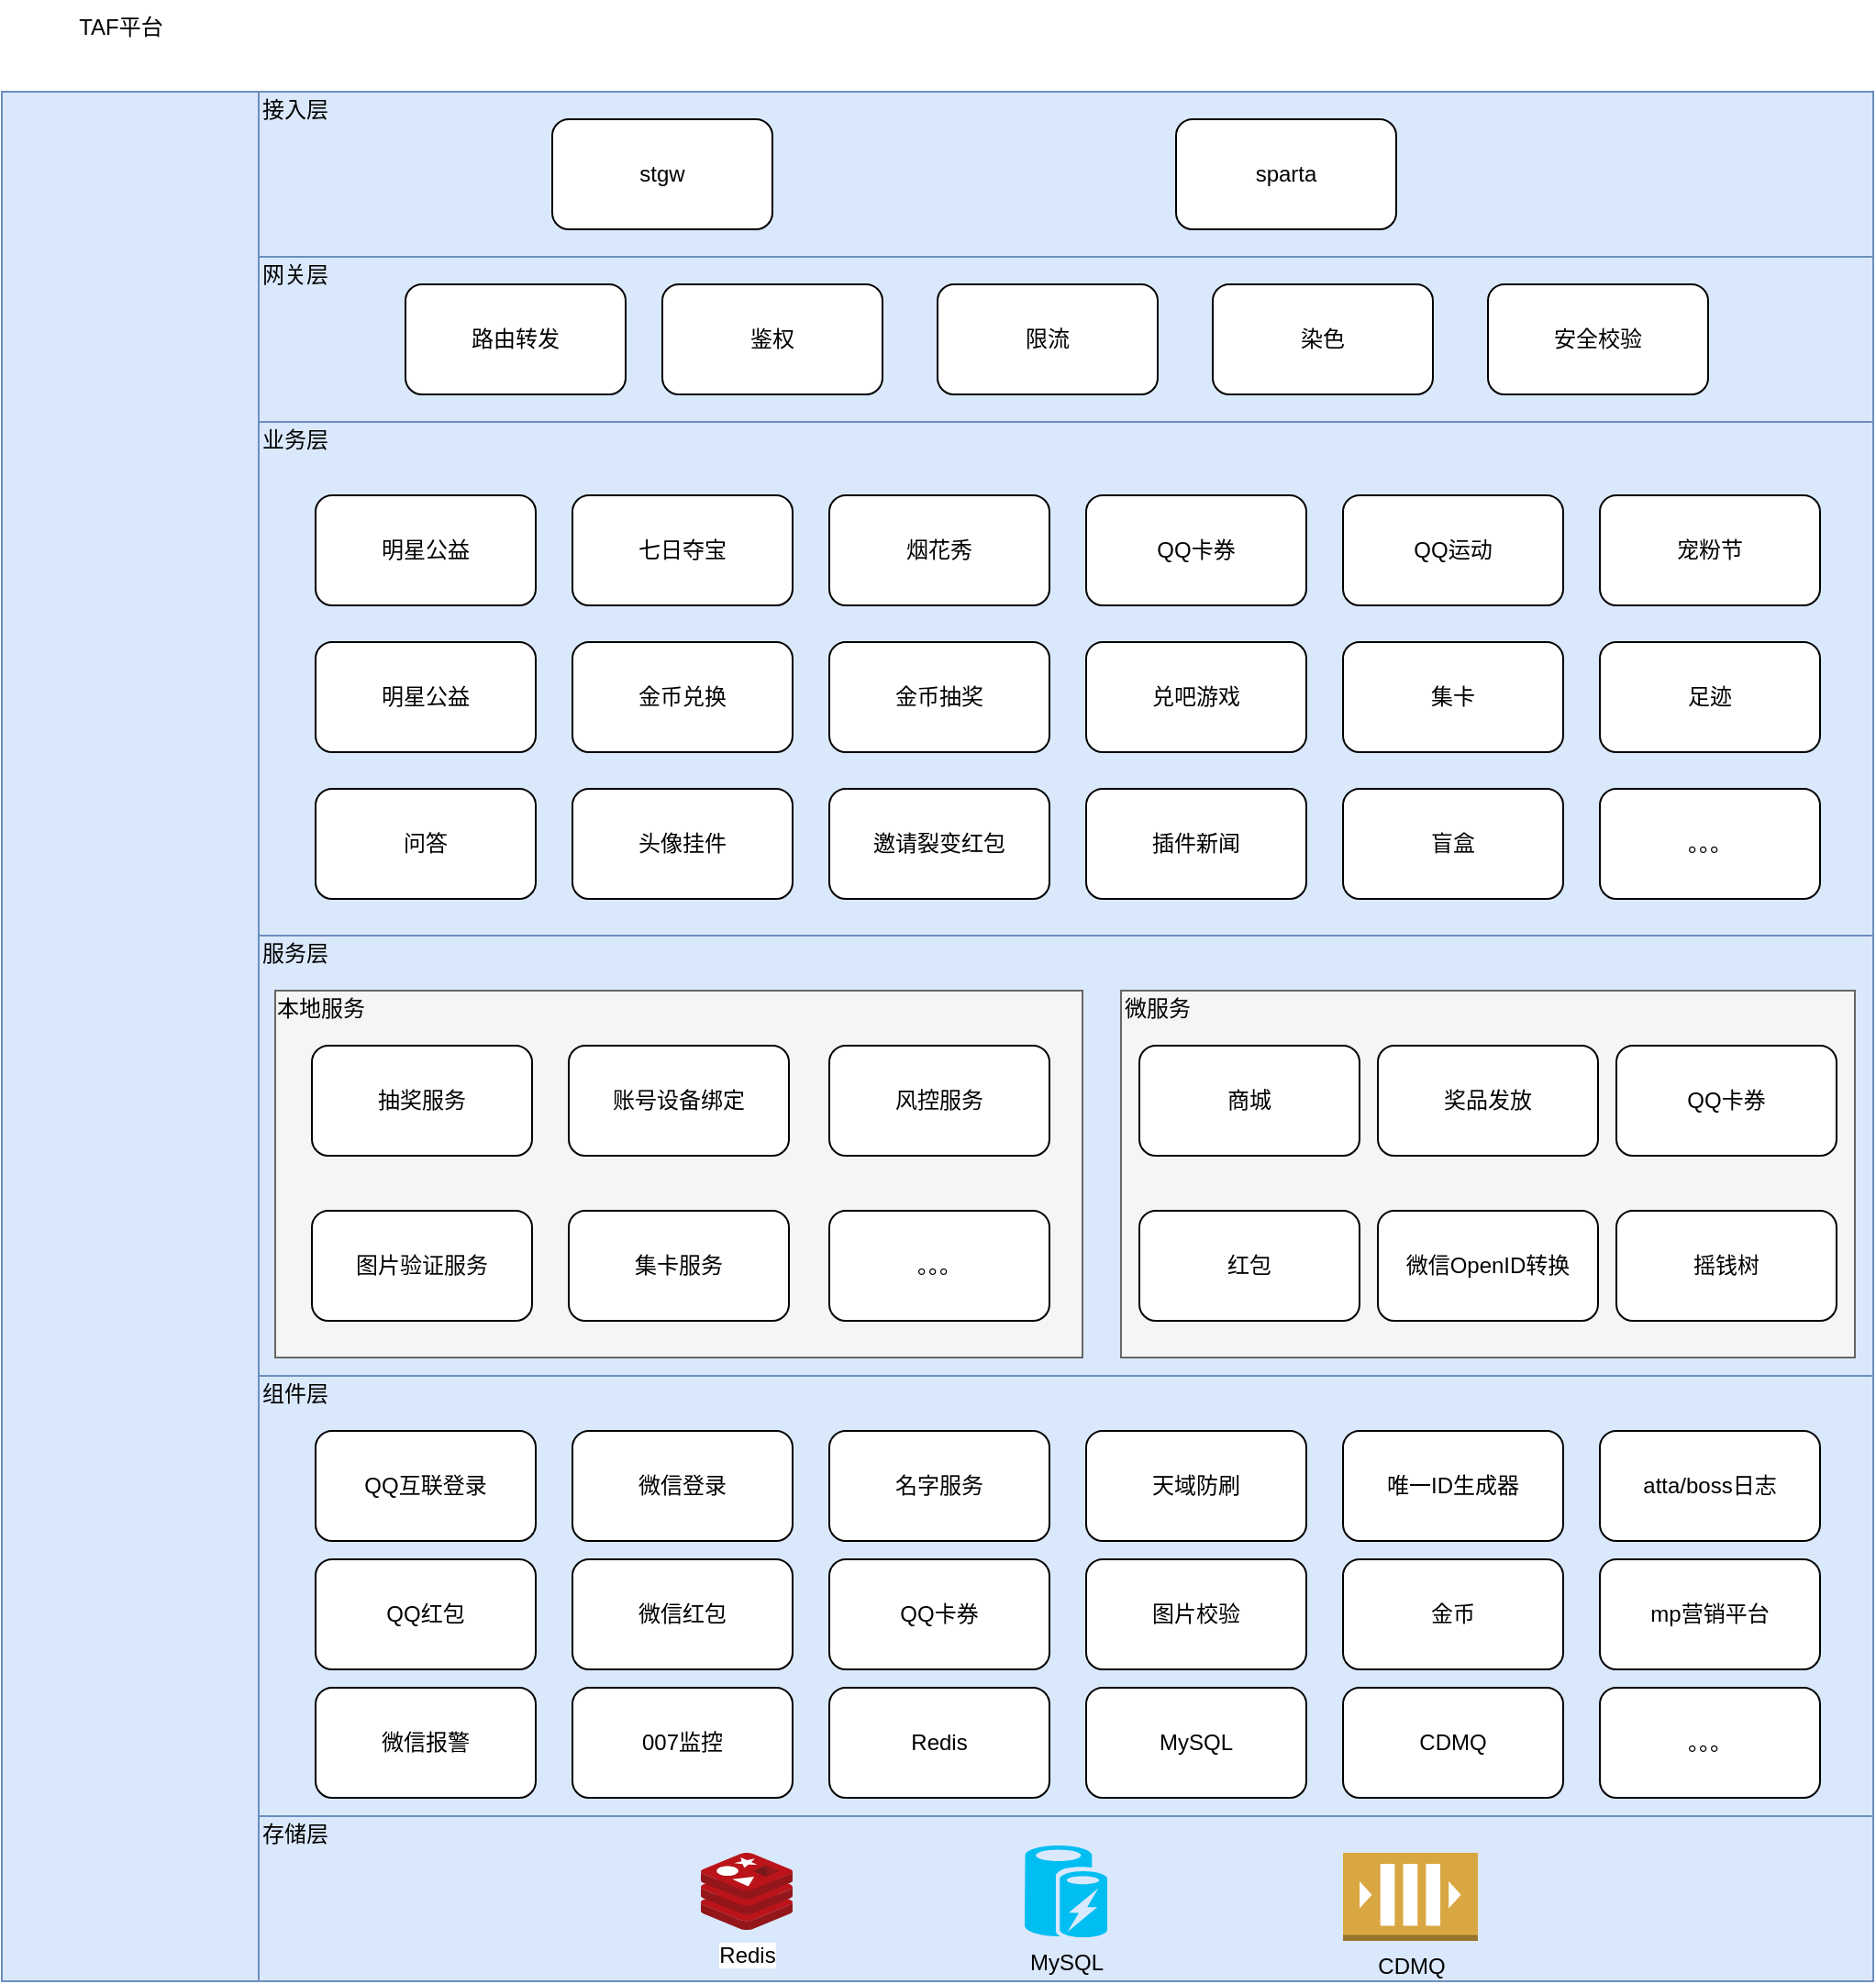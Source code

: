 <mxfile version="14.2.5" type="github">
  <diagram id="au0Erzdakt1j5jupM2V9" name="Page-1">
    <mxGraphModel dx="1242" dy="1121" grid="1" gridSize="10" guides="1" tooltips="1" connect="1" arrows="1" fold="1" page="1" pageScale="1" pageWidth="300000" pageHeight="300000" math="0" shadow="0">
      <root>
        <mxCell id="0" />
        <mxCell id="1" parent="0" />
        <mxCell id="Vkco3mDPTDmyLJNm2LzN-41" value="" style="rounded=0;whiteSpace=wrap;html=1;fillColor=#dae8fc;strokeColor=#6c8ebf;" vertex="1" parent="1">
          <mxGeometry x="250" y="880" width="880" height="240" as="geometry" />
        </mxCell>
        <mxCell id="Vkco3mDPTDmyLJNm2LzN-42" value="组件层" style="text;html=1;strokeColor=none;fillColor=none;align=center;verticalAlign=middle;whiteSpace=wrap;rounded=0;" vertex="1" parent="1">
          <mxGeometry x="250" y="880" width="40" height="20" as="geometry" />
        </mxCell>
        <mxCell id="Vkco3mDPTDmyLJNm2LzN-43" value="" style="group" vertex="1" connectable="0" parent="1">
          <mxGeometry x="250" y="180" width="880" height="90" as="geometry" />
        </mxCell>
        <mxCell id="i1EOuXeOluBrcuIS-FtF-1" value="" style="rounded=0;whiteSpace=wrap;html=1;fillColor=#dae8fc;strokeColor=#6c8ebf;" parent="Vkco3mDPTDmyLJNm2LzN-43" vertex="1">
          <mxGeometry width="880" height="90" as="geometry" />
        </mxCell>
        <mxCell id="i1EOuXeOluBrcuIS-FtF-8" value="stgw" style="rounded=1;whiteSpace=wrap;html=1;" parent="Vkco3mDPTDmyLJNm2LzN-43" vertex="1">
          <mxGeometry x="160" y="15" width="120" height="60" as="geometry" />
        </mxCell>
        <mxCell id="i1EOuXeOluBrcuIS-FtF-9" value="接入层" style="text;html=1;strokeColor=none;fillColor=none;align=center;verticalAlign=middle;whiteSpace=wrap;rounded=0;" parent="Vkco3mDPTDmyLJNm2LzN-43" vertex="1">
          <mxGeometry width="40" height="20" as="geometry" />
        </mxCell>
        <mxCell id="i1EOuXeOluBrcuIS-FtF-10" value="sparta" style="rounded=1;whiteSpace=wrap;html=1;" parent="Vkco3mDPTDmyLJNm2LzN-43" vertex="1">
          <mxGeometry x="500" y="15" width="120" height="60" as="geometry" />
        </mxCell>
        <mxCell id="Vkco3mDPTDmyLJNm2LzN-44" value="" style="group" vertex="1" connectable="0" parent="1">
          <mxGeometry x="250" y="270" width="880" height="90" as="geometry" />
        </mxCell>
        <mxCell id="i1EOuXeOluBrcuIS-FtF-18" value="" style="rounded=0;whiteSpace=wrap;html=1;fillColor=#dae8fc;strokeColor=#6c8ebf;" parent="Vkco3mDPTDmyLJNm2LzN-44" vertex="1">
          <mxGeometry width="880" height="90" as="geometry" />
        </mxCell>
        <mxCell id="i1EOuXeOluBrcuIS-FtF-19" value="路由转发" style="rounded=1;whiteSpace=wrap;html=1;" parent="Vkco3mDPTDmyLJNm2LzN-44" vertex="1">
          <mxGeometry x="80" y="15" width="120" height="60" as="geometry" />
        </mxCell>
        <mxCell id="i1EOuXeOluBrcuIS-FtF-20" value="网关层" style="text;html=1;strokeColor=none;fillColor=none;align=center;verticalAlign=middle;whiteSpace=wrap;rounded=0;" parent="Vkco3mDPTDmyLJNm2LzN-44" vertex="1">
          <mxGeometry width="40" height="20" as="geometry" />
        </mxCell>
        <mxCell id="i1EOuXeOluBrcuIS-FtF-21" value="鉴权" style="rounded=1;whiteSpace=wrap;html=1;" parent="Vkco3mDPTDmyLJNm2LzN-44" vertex="1">
          <mxGeometry x="220" y="15" width="120" height="60" as="geometry" />
        </mxCell>
        <mxCell id="Vkco3mDPTDmyLJNm2LzN-1" value="限流" style="rounded=1;whiteSpace=wrap;html=1;" vertex="1" parent="Vkco3mDPTDmyLJNm2LzN-44">
          <mxGeometry x="370" y="15" width="120" height="60" as="geometry" />
        </mxCell>
        <mxCell id="Vkco3mDPTDmyLJNm2LzN-2" value="染色" style="rounded=1;whiteSpace=wrap;html=1;" vertex="1" parent="Vkco3mDPTDmyLJNm2LzN-44">
          <mxGeometry x="520" y="15" width="120" height="60" as="geometry" />
        </mxCell>
        <mxCell id="Vkco3mDPTDmyLJNm2LzN-3" value="安全校验" style="rounded=1;whiteSpace=wrap;html=1;" vertex="1" parent="Vkco3mDPTDmyLJNm2LzN-44">
          <mxGeometry x="670" y="15" width="120" height="60" as="geometry" />
        </mxCell>
        <mxCell id="Vkco3mDPTDmyLJNm2LzN-46" value="" style="group" vertex="1" connectable="0" parent="1">
          <mxGeometry x="250" y="640" width="880" height="240" as="geometry" />
        </mxCell>
        <mxCell id="Vkco3mDPTDmyLJNm2LzN-21" value="" style="rounded=0;whiteSpace=wrap;html=1;fillColor=#dae8fc;strokeColor=#6c8ebf;" vertex="1" parent="Vkco3mDPTDmyLJNm2LzN-46">
          <mxGeometry width="880" height="240" as="geometry" />
        </mxCell>
        <mxCell id="Vkco3mDPTDmyLJNm2LzN-22" value="服务层" style="text;html=1;strokeColor=none;fillColor=none;align=center;verticalAlign=middle;whiteSpace=wrap;rounded=0;" vertex="1" parent="Vkco3mDPTDmyLJNm2LzN-46">
          <mxGeometry width="40" height="20" as="geometry" />
        </mxCell>
        <mxCell id="Vkco3mDPTDmyLJNm2LzN-24" value="" style="rounded=0;whiteSpace=wrap;html=1;fillColor=#f5f5f5;strokeColor=#666666;fontColor=#333333;" vertex="1" parent="Vkco3mDPTDmyLJNm2LzN-46">
          <mxGeometry x="9" y="30" width="440" height="200" as="geometry" />
        </mxCell>
        <mxCell id="Vkco3mDPTDmyLJNm2LzN-26" value="本地服务" style="text;html=1;strokeColor=none;fillColor=none;align=center;verticalAlign=middle;whiteSpace=wrap;rounded=0;" vertex="1" parent="Vkco3mDPTDmyLJNm2LzN-46">
          <mxGeometry x="9" y="30" width="50" height="20" as="geometry" />
        </mxCell>
        <mxCell id="Vkco3mDPTDmyLJNm2LzN-27" value="抽奖服务" style="rounded=1;whiteSpace=wrap;html=1;" vertex="1" parent="Vkco3mDPTDmyLJNm2LzN-46">
          <mxGeometry x="29" y="60" width="120" height="60" as="geometry" />
        </mxCell>
        <mxCell id="Vkco3mDPTDmyLJNm2LzN-28" value="账号设备绑定" style="rounded=1;whiteSpace=wrap;html=1;" vertex="1" parent="Vkco3mDPTDmyLJNm2LzN-46">
          <mxGeometry x="169" y="60" width="120" height="60" as="geometry" />
        </mxCell>
        <mxCell id="Vkco3mDPTDmyLJNm2LzN-29" value="风控服务" style="rounded=1;whiteSpace=wrap;html=1;" vertex="1" parent="Vkco3mDPTDmyLJNm2LzN-46">
          <mxGeometry x="311" y="60" width="120" height="60" as="geometry" />
        </mxCell>
        <mxCell id="Vkco3mDPTDmyLJNm2LzN-30" value="图片验证服务" style="rounded=1;whiteSpace=wrap;html=1;" vertex="1" parent="Vkco3mDPTDmyLJNm2LzN-46">
          <mxGeometry x="29" y="150" width="120" height="60" as="geometry" />
        </mxCell>
        <mxCell id="Vkco3mDPTDmyLJNm2LzN-31" value="集卡服务" style="rounded=1;whiteSpace=wrap;html=1;" vertex="1" parent="Vkco3mDPTDmyLJNm2LzN-46">
          <mxGeometry x="169" y="150" width="120" height="60" as="geometry" />
        </mxCell>
        <mxCell id="Vkco3mDPTDmyLJNm2LzN-32" value="。。。" style="rounded=1;whiteSpace=wrap;html=1;" vertex="1" parent="Vkco3mDPTDmyLJNm2LzN-46">
          <mxGeometry x="311" y="150" width="120" height="60" as="geometry" />
        </mxCell>
        <mxCell id="Vkco3mDPTDmyLJNm2LzN-33" value="" style="rounded=0;whiteSpace=wrap;html=1;fillColor=#f5f5f5;strokeColor=#666666;fontColor=#333333;" vertex="1" parent="Vkco3mDPTDmyLJNm2LzN-46">
          <mxGeometry x="470" y="30" width="400" height="200" as="geometry" />
        </mxCell>
        <mxCell id="Vkco3mDPTDmyLJNm2LzN-34" value="微服务" style="text;html=1;strokeColor=none;fillColor=none;align=center;verticalAlign=middle;whiteSpace=wrap;rounded=0;" vertex="1" parent="Vkco3mDPTDmyLJNm2LzN-46">
          <mxGeometry x="470" y="30" width="40" height="20" as="geometry" />
        </mxCell>
        <mxCell id="Vkco3mDPTDmyLJNm2LzN-35" value="商城" style="rounded=1;whiteSpace=wrap;html=1;" vertex="1" parent="Vkco3mDPTDmyLJNm2LzN-46">
          <mxGeometry x="480" y="60" width="120" height="60" as="geometry" />
        </mxCell>
        <mxCell id="Vkco3mDPTDmyLJNm2LzN-36" value="奖品发放" style="rounded=1;whiteSpace=wrap;html=1;" vertex="1" parent="Vkco3mDPTDmyLJNm2LzN-46">
          <mxGeometry x="610" y="60" width="120" height="60" as="geometry" />
        </mxCell>
        <mxCell id="Vkco3mDPTDmyLJNm2LzN-37" value="QQ卡券" style="rounded=1;whiteSpace=wrap;html=1;" vertex="1" parent="Vkco3mDPTDmyLJNm2LzN-46">
          <mxGeometry x="740" y="60" width="120" height="60" as="geometry" />
        </mxCell>
        <mxCell id="Vkco3mDPTDmyLJNm2LzN-38" value="红包" style="rounded=1;whiteSpace=wrap;html=1;" vertex="1" parent="Vkco3mDPTDmyLJNm2LzN-46">
          <mxGeometry x="480" y="150" width="120" height="60" as="geometry" />
        </mxCell>
        <mxCell id="Vkco3mDPTDmyLJNm2LzN-39" value="微信OpenID转换" style="rounded=1;whiteSpace=wrap;html=1;" vertex="1" parent="Vkco3mDPTDmyLJNm2LzN-46">
          <mxGeometry x="610" y="150" width="120" height="60" as="geometry" />
        </mxCell>
        <mxCell id="Vkco3mDPTDmyLJNm2LzN-40" value="摇钱树" style="rounded=1;whiteSpace=wrap;html=1;" vertex="1" parent="Vkco3mDPTDmyLJNm2LzN-46">
          <mxGeometry x="740" y="150" width="120" height="60" as="geometry" />
        </mxCell>
        <mxCell id="i1EOuXeOluBrcuIS-FtF-3" value="" style="rounded=0;whiteSpace=wrap;html=1;fillColor=#dae8fc;strokeColor=#6c8ebf;" parent="1" vertex="1">
          <mxGeometry x="250" y="360" width="880" height="280" as="geometry" />
        </mxCell>
        <mxCell id="i1EOuXeOluBrcuIS-FtF-11" value="业务层" style="text;html=1;strokeColor=none;fillColor=none;align=center;verticalAlign=middle;whiteSpace=wrap;rounded=0;" parent="1" vertex="1">
          <mxGeometry x="250" y="360" width="40" height="20" as="geometry" />
        </mxCell>
        <mxCell id="i1EOuXeOluBrcuIS-FtF-12" value="明星公益" style="rounded=1;whiteSpace=wrap;html=1;" parent="1" vertex="1">
          <mxGeometry x="281" y="400" width="120" height="60" as="geometry" />
        </mxCell>
        <mxCell id="i1EOuXeOluBrcuIS-FtF-17" value="七日夺宝" style="rounded=1;whiteSpace=wrap;html=1;" parent="1" vertex="1">
          <mxGeometry x="421" y="400" width="120" height="60" as="geometry" />
        </mxCell>
        <mxCell id="Vkco3mDPTDmyLJNm2LzN-4" value="烟花秀" style="rounded=1;whiteSpace=wrap;html=1;" vertex="1" parent="1">
          <mxGeometry x="561" y="400" width="120" height="60" as="geometry" />
        </mxCell>
        <mxCell id="Vkco3mDPTDmyLJNm2LzN-5" value="宠粉节" style="rounded=1;whiteSpace=wrap;html=1;" vertex="1" parent="1">
          <mxGeometry x="981" y="400" width="120" height="60" as="geometry" />
        </mxCell>
        <mxCell id="Vkco3mDPTDmyLJNm2LzN-6" value="QQ运动" style="rounded=1;whiteSpace=wrap;html=1;" vertex="1" parent="1">
          <mxGeometry x="841" y="400" width="120" height="60" as="geometry" />
        </mxCell>
        <mxCell id="Vkco3mDPTDmyLJNm2LzN-7" value="QQ卡券" style="rounded=1;whiteSpace=wrap;html=1;" vertex="1" parent="1">
          <mxGeometry x="701" y="400" width="120" height="60" as="geometry" />
        </mxCell>
        <mxCell id="Vkco3mDPTDmyLJNm2LzN-8" value="&lt;span&gt;足迹&lt;/span&gt;" style="rounded=1;whiteSpace=wrap;html=1;" vertex="1" parent="1">
          <mxGeometry x="981" y="480" width="120" height="60" as="geometry" />
        </mxCell>
        <mxCell id="Vkco3mDPTDmyLJNm2LzN-9" value="集卡" style="rounded=1;whiteSpace=wrap;html=1;" vertex="1" parent="1">
          <mxGeometry x="841" y="480" width="120" height="60" as="geometry" />
        </mxCell>
        <mxCell id="Vkco3mDPTDmyLJNm2LzN-10" value="兑吧游戏" style="rounded=1;whiteSpace=wrap;html=1;" vertex="1" parent="1">
          <mxGeometry x="701" y="480" width="120" height="60" as="geometry" />
        </mxCell>
        <mxCell id="Vkco3mDPTDmyLJNm2LzN-11" value="金币抽奖" style="rounded=1;whiteSpace=wrap;html=1;" vertex="1" parent="1">
          <mxGeometry x="561" y="480" width="120" height="60" as="geometry" />
        </mxCell>
        <mxCell id="Vkco3mDPTDmyLJNm2LzN-12" value="金币兑换" style="rounded=1;whiteSpace=wrap;html=1;" vertex="1" parent="1">
          <mxGeometry x="421" y="480" width="120" height="60" as="geometry" />
        </mxCell>
        <mxCell id="Vkco3mDPTDmyLJNm2LzN-13" value="明星公益" style="rounded=1;whiteSpace=wrap;html=1;" vertex="1" parent="1">
          <mxGeometry x="281" y="480" width="120" height="60" as="geometry" />
        </mxCell>
        <mxCell id="Vkco3mDPTDmyLJNm2LzN-14" value="。。。" style="rounded=1;whiteSpace=wrap;html=1;" vertex="1" parent="1">
          <mxGeometry x="981" y="560" width="120" height="60" as="geometry" />
        </mxCell>
        <mxCell id="Vkco3mDPTDmyLJNm2LzN-15" value="&lt;span&gt;盲盒&lt;/span&gt;" style="rounded=1;whiteSpace=wrap;html=1;" vertex="1" parent="1">
          <mxGeometry x="841" y="560" width="120" height="60" as="geometry" />
        </mxCell>
        <mxCell id="Vkco3mDPTDmyLJNm2LzN-16" value="&lt;span&gt;插件新闻&lt;/span&gt;" style="rounded=1;whiteSpace=wrap;html=1;" vertex="1" parent="1">
          <mxGeometry x="701" y="560" width="120" height="60" as="geometry" />
        </mxCell>
        <mxCell id="Vkco3mDPTDmyLJNm2LzN-17" value="邀请裂变红包" style="rounded=1;whiteSpace=wrap;html=1;" vertex="1" parent="1">
          <mxGeometry x="561" y="560" width="120" height="60" as="geometry" />
        </mxCell>
        <mxCell id="Vkco3mDPTDmyLJNm2LzN-18" value="&lt;span&gt;头像挂件&lt;/span&gt;" style="rounded=1;whiteSpace=wrap;html=1;" vertex="1" parent="1">
          <mxGeometry x="421" y="560" width="120" height="60" as="geometry" />
        </mxCell>
        <mxCell id="Vkco3mDPTDmyLJNm2LzN-19" value="&lt;span&gt;问答&lt;/span&gt;" style="rounded=1;whiteSpace=wrap;html=1;" vertex="1" parent="1">
          <mxGeometry x="281" y="560" width="120" height="60" as="geometry" />
        </mxCell>
        <mxCell id="Vkco3mDPTDmyLJNm2LzN-48" value="QQ互联登录" style="rounded=1;whiteSpace=wrap;html=1;" vertex="1" parent="1">
          <mxGeometry x="281" y="910" width="120" height="60" as="geometry" />
        </mxCell>
        <mxCell id="Vkco3mDPTDmyLJNm2LzN-49" value="&lt;span&gt;微信登录&lt;/span&gt;" style="rounded=1;whiteSpace=wrap;html=1;" vertex="1" parent="1">
          <mxGeometry x="421" y="910" width="120" height="60" as="geometry" />
        </mxCell>
        <mxCell id="Vkco3mDPTDmyLJNm2LzN-50" value="名字服务" style="rounded=1;whiteSpace=wrap;html=1;" vertex="1" parent="1">
          <mxGeometry x="561" y="910" width="120" height="60" as="geometry" />
        </mxCell>
        <mxCell id="Vkco3mDPTDmyLJNm2LzN-51" value="&lt;span&gt;天域防刷&lt;/span&gt;" style="rounded=1;whiteSpace=wrap;html=1;" vertex="1" parent="1">
          <mxGeometry x="701" y="910" width="120" height="60" as="geometry" />
        </mxCell>
        <mxCell id="Vkco3mDPTDmyLJNm2LzN-52" value="唯一ID生成器" style="rounded=1;whiteSpace=wrap;html=1;" vertex="1" parent="1">
          <mxGeometry x="841" y="910" width="120" height="60" as="geometry" />
        </mxCell>
        <mxCell id="Vkco3mDPTDmyLJNm2LzN-53" value="atta/boss日志" style="rounded=1;whiteSpace=wrap;html=1;" vertex="1" parent="1">
          <mxGeometry x="981" y="910" width="120" height="60" as="geometry" />
        </mxCell>
        <mxCell id="Vkco3mDPTDmyLJNm2LzN-54" value="&lt;span&gt;QQ红包&lt;/span&gt;" style="rounded=1;whiteSpace=wrap;html=1;" vertex="1" parent="1">
          <mxGeometry x="281" y="980" width="120" height="60" as="geometry" />
        </mxCell>
        <mxCell id="Vkco3mDPTDmyLJNm2LzN-55" value="&lt;span&gt;微信红包&lt;/span&gt;" style="rounded=1;whiteSpace=wrap;html=1;" vertex="1" parent="1">
          <mxGeometry x="421" y="980" width="120" height="60" as="geometry" />
        </mxCell>
        <mxCell id="Vkco3mDPTDmyLJNm2LzN-56" value="QQ卡券" style="rounded=1;whiteSpace=wrap;html=1;" vertex="1" parent="1">
          <mxGeometry x="561" y="980" width="120" height="60" as="geometry" />
        </mxCell>
        <mxCell id="Vkco3mDPTDmyLJNm2LzN-57" value="&lt;span&gt;图片校验&lt;/span&gt;" style="rounded=1;whiteSpace=wrap;html=1;" vertex="1" parent="1">
          <mxGeometry x="701" y="980" width="120" height="60" as="geometry" />
        </mxCell>
        <mxCell id="Vkco3mDPTDmyLJNm2LzN-58" value="&lt;span&gt;金币&lt;/span&gt;" style="rounded=1;whiteSpace=wrap;html=1;" vertex="1" parent="1">
          <mxGeometry x="841" y="980" width="120" height="60" as="geometry" />
        </mxCell>
        <mxCell id="Vkco3mDPTDmyLJNm2LzN-59" value="mp营销平台" style="rounded=1;whiteSpace=wrap;html=1;" vertex="1" parent="1">
          <mxGeometry x="981" y="980" width="120" height="60" as="geometry" />
        </mxCell>
        <mxCell id="Vkco3mDPTDmyLJNm2LzN-60" value="微信报警" style="rounded=1;whiteSpace=wrap;html=1;" vertex="1" parent="1">
          <mxGeometry x="281" y="1050" width="120" height="60" as="geometry" />
        </mxCell>
        <mxCell id="Vkco3mDPTDmyLJNm2LzN-61" value="007监控" style="rounded=1;whiteSpace=wrap;html=1;" vertex="1" parent="1">
          <mxGeometry x="421" y="1050" width="120" height="60" as="geometry" />
        </mxCell>
        <mxCell id="Vkco3mDPTDmyLJNm2LzN-62" value="Redis" style="rounded=1;whiteSpace=wrap;html=1;" vertex="1" parent="1">
          <mxGeometry x="561" y="1050" width="120" height="60" as="geometry" />
        </mxCell>
        <mxCell id="Vkco3mDPTDmyLJNm2LzN-63" value="&lt;span&gt;MySQL&lt;/span&gt;" style="rounded=1;whiteSpace=wrap;html=1;" vertex="1" parent="1">
          <mxGeometry x="701" y="1050" width="120" height="60" as="geometry" />
        </mxCell>
        <mxCell id="Vkco3mDPTDmyLJNm2LzN-64" value="&lt;span&gt;CDMQ&lt;/span&gt;" style="rounded=1;whiteSpace=wrap;html=1;" vertex="1" parent="1">
          <mxGeometry x="841" y="1050" width="120" height="60" as="geometry" />
        </mxCell>
        <mxCell id="Vkco3mDPTDmyLJNm2LzN-65" value="。。。" style="rounded=1;whiteSpace=wrap;html=1;" vertex="1" parent="1">
          <mxGeometry x="981" y="1050" width="120" height="60" as="geometry" />
        </mxCell>
        <mxCell id="Vkco3mDPTDmyLJNm2LzN-66" value="" style="rounded=0;whiteSpace=wrap;html=1;fillColor=#dae8fc;strokeColor=#6c8ebf;" vertex="1" parent="1">
          <mxGeometry x="250" y="1120" width="880" height="90" as="geometry" />
        </mxCell>
        <mxCell id="Vkco3mDPTDmyLJNm2LzN-67" value="存储层" style="text;html=1;strokeColor=none;fillColor=none;align=center;verticalAlign=middle;whiteSpace=wrap;rounded=0;" vertex="1" parent="1">
          <mxGeometry x="250" y="1120" width="40" height="20" as="geometry" />
        </mxCell>
        <mxCell id="Vkco3mDPTDmyLJNm2LzN-81" value="Redis" style="aspect=fixed;html=1;points=[];align=center;image;fontSize=12;image=img/lib/mscae/Cache_Redis_Product.svg;" vertex="1" parent="1">
          <mxGeometry x="491" y="1140" width="50" height="42" as="geometry" />
        </mxCell>
        <mxCell id="Vkco3mDPTDmyLJNm2LzN-82" value="MySQL" style="verticalLabelPosition=bottom;html=1;verticalAlign=top;align=center;strokeColor=none;fillColor=#00BEF2;shape=mxgraph.azure.azure_cache;" vertex="1" parent="1">
          <mxGeometry x="667.5" y="1136" width="45" height="50" as="geometry" />
        </mxCell>
        <mxCell id="Vkco3mDPTDmyLJNm2LzN-83" value="CDMQ" style="outlineConnect=0;dashed=0;verticalLabelPosition=bottom;verticalAlign=top;align=center;html=1;shape=mxgraph.aws3.queue;fillColor=#D9A741;gradientColor=none;" vertex="1" parent="1">
          <mxGeometry x="841" y="1140" width="73.5" height="48" as="geometry" />
        </mxCell>
        <mxCell id="Vkco3mDPTDmyLJNm2LzN-84" value="" style="rounded=0;whiteSpace=wrap;html=1;fillColor=#dae8fc;strokeColor=#6c8ebf;" vertex="1" parent="1">
          <mxGeometry x="110" y="180" width="140" height="1030" as="geometry" />
        </mxCell>
        <mxCell id="Vkco3mDPTDmyLJNm2LzN-85" value="TAF平台" style="text;html=1;strokeColor=none;fillColor=none;align=center;verticalAlign=middle;whiteSpace=wrap;rounded=0;" vertex="1" parent="1">
          <mxGeometry x="140" y="130" width="70" height="30" as="geometry" />
        </mxCell>
      </root>
    </mxGraphModel>
  </diagram>
</mxfile>
